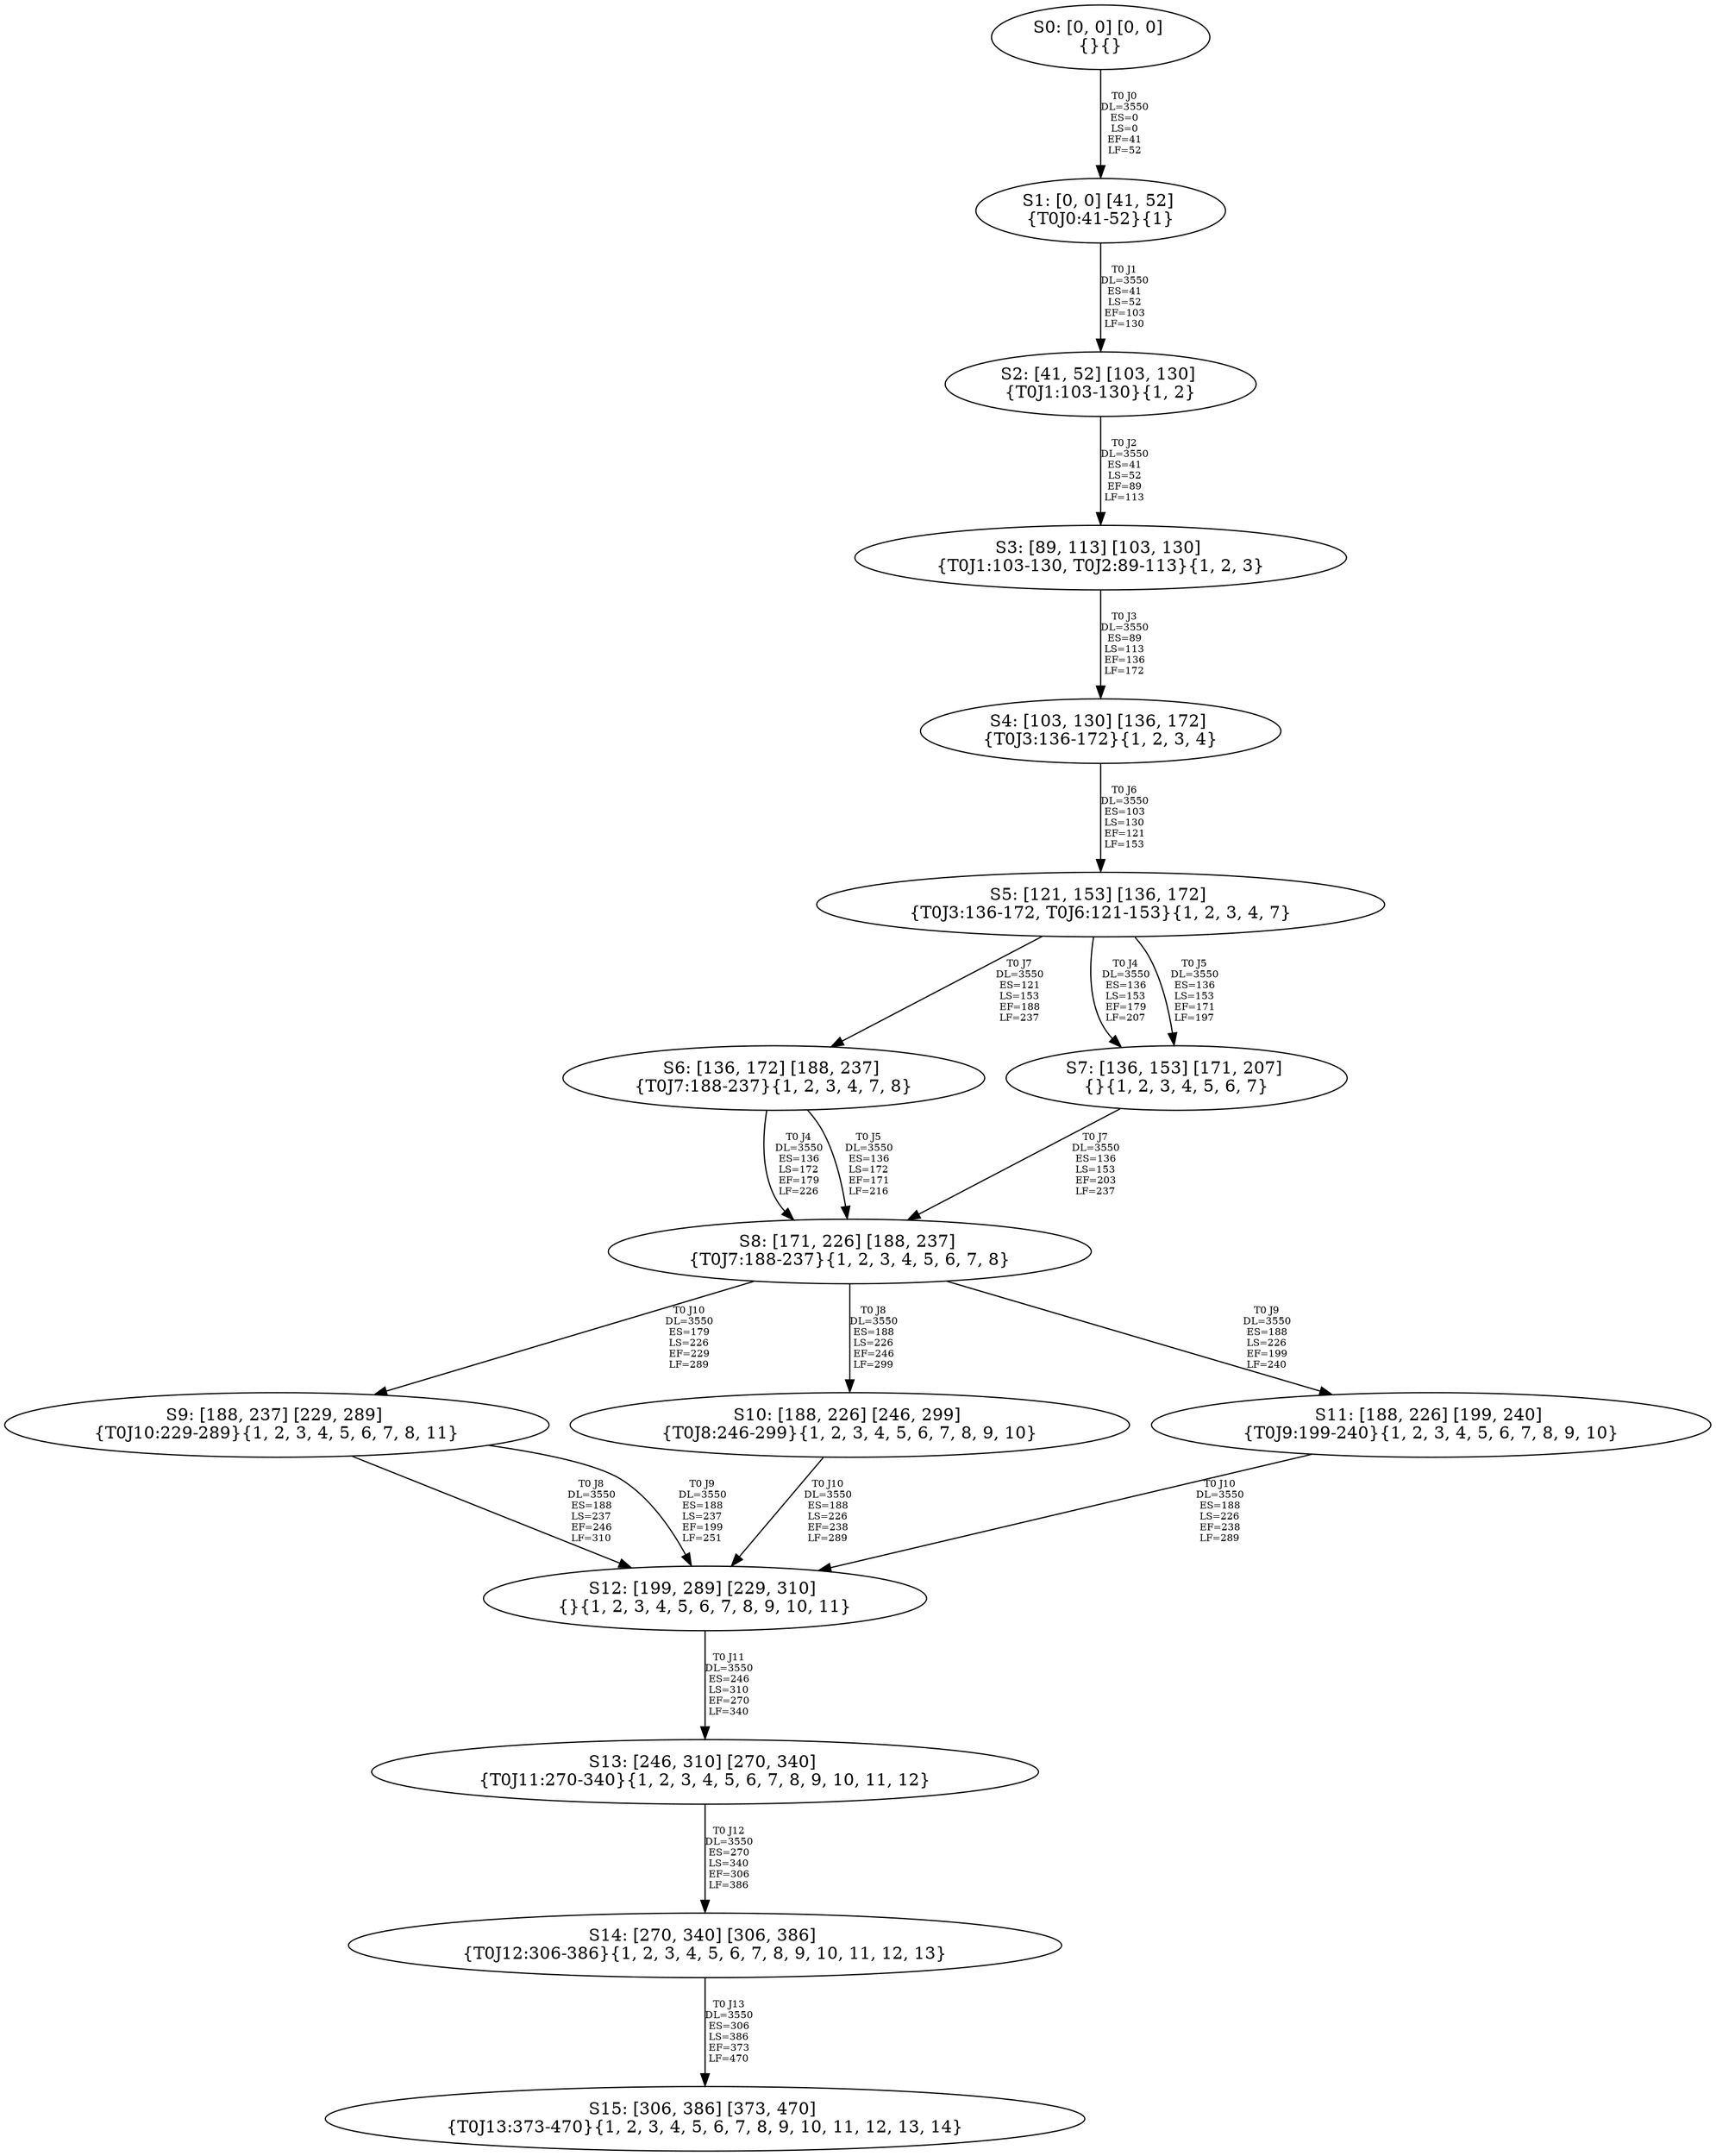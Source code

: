digraph {
	S0[label="S0: [0, 0] [0, 0] \n{}{}"];
	S1[label="S1: [0, 0] [41, 52] \n{T0J0:41-52}{1}"];
	S2[label="S2: [41, 52] [103, 130] \n{T0J1:103-130}{1, 2}"];
	S3[label="S3: [89, 113] [103, 130] \n{T0J1:103-130, T0J2:89-113}{1, 2, 3}"];
	S4[label="S4: [103, 130] [136, 172] \n{T0J3:136-172}{1, 2, 3, 4}"];
	S5[label="S5: [121, 153] [136, 172] \n{T0J3:136-172, T0J6:121-153}{1, 2, 3, 4, 7}"];
	S6[label="S6: [136, 172] [188, 237] \n{T0J7:188-237}{1, 2, 3, 4, 7, 8}"];
	S7[label="S7: [136, 153] [171, 207] \n{}{1, 2, 3, 4, 5, 6, 7}"];
	S8[label="S8: [171, 226] [188, 237] \n{T0J7:188-237}{1, 2, 3, 4, 5, 6, 7, 8}"];
	S9[label="S9: [188, 237] [229, 289] \n{T0J10:229-289}{1, 2, 3, 4, 5, 6, 7, 8, 11}"];
	S10[label="S10: [188, 226] [246, 299] \n{T0J8:246-299}{1, 2, 3, 4, 5, 6, 7, 8, 9, 10}"];
	S11[label="S11: [188, 226] [199, 240] \n{T0J9:199-240}{1, 2, 3, 4, 5, 6, 7, 8, 9, 10}"];
	S12[label="S12: [199, 289] [229, 310] \n{}{1, 2, 3, 4, 5, 6, 7, 8, 9, 10, 11}"];
	S13[label="S13: [246, 310] [270, 340] \n{T0J11:270-340}{1, 2, 3, 4, 5, 6, 7, 8, 9, 10, 11, 12}"];
	S14[label="S14: [270, 340] [306, 386] \n{T0J12:306-386}{1, 2, 3, 4, 5, 6, 7, 8, 9, 10, 11, 12, 13}"];
	S15[label="S15: [306, 386] [373, 470] \n{T0J13:373-470}{1, 2, 3, 4, 5, 6, 7, 8, 9, 10, 11, 12, 13, 14}"];
	S0 -> S1[label="T0 J0\nDL=3550\nES=0\nLS=0\nEF=41\nLF=52",fontsize=8];
	S1 -> S2[label="T0 J1\nDL=3550\nES=41\nLS=52\nEF=103\nLF=130",fontsize=8];
	S2 -> S3[label="T0 J2\nDL=3550\nES=41\nLS=52\nEF=89\nLF=113",fontsize=8];
	S3 -> S4[label="T0 J3\nDL=3550\nES=89\nLS=113\nEF=136\nLF=172",fontsize=8];
	S4 -> S5[label="T0 J6\nDL=3550\nES=103\nLS=130\nEF=121\nLF=153",fontsize=8];
	S5 -> S7[label="T0 J4\nDL=3550\nES=136\nLS=153\nEF=179\nLF=207",fontsize=8];
	S5 -> S7[label="T0 J5\nDL=3550\nES=136\nLS=153\nEF=171\nLF=197",fontsize=8];
	S5 -> S6[label="T0 J7\nDL=3550\nES=121\nLS=153\nEF=188\nLF=237",fontsize=8];
	S6 -> S8[label="T0 J4\nDL=3550\nES=136\nLS=172\nEF=179\nLF=226",fontsize=8];
	S6 -> S8[label="T0 J5\nDL=3550\nES=136\nLS=172\nEF=171\nLF=216",fontsize=8];
	S7 -> S8[label="T0 J7\nDL=3550\nES=136\nLS=153\nEF=203\nLF=237",fontsize=8];
	S8 -> S10[label="T0 J8\nDL=3550\nES=188\nLS=226\nEF=246\nLF=299",fontsize=8];
	S8 -> S11[label="T0 J9\nDL=3550\nES=188\nLS=226\nEF=199\nLF=240",fontsize=8];
	S8 -> S9[label="T0 J10\nDL=3550\nES=179\nLS=226\nEF=229\nLF=289",fontsize=8];
	S9 -> S12[label="T0 J8\nDL=3550\nES=188\nLS=237\nEF=246\nLF=310",fontsize=8];
	S9 -> S12[label="T0 J9\nDL=3550\nES=188\nLS=237\nEF=199\nLF=251",fontsize=8];
	S10 -> S12[label="T0 J10\nDL=3550\nES=188\nLS=226\nEF=238\nLF=289",fontsize=8];
	S11 -> S12[label="T0 J10\nDL=3550\nES=188\nLS=226\nEF=238\nLF=289",fontsize=8];
	S12 -> S13[label="T0 J11\nDL=3550\nES=246\nLS=310\nEF=270\nLF=340",fontsize=8];
	S13 -> S14[label="T0 J12\nDL=3550\nES=270\nLS=340\nEF=306\nLF=386",fontsize=8];
	S14 -> S15[label="T0 J13\nDL=3550\nES=306\nLS=386\nEF=373\nLF=470",fontsize=8];
}
